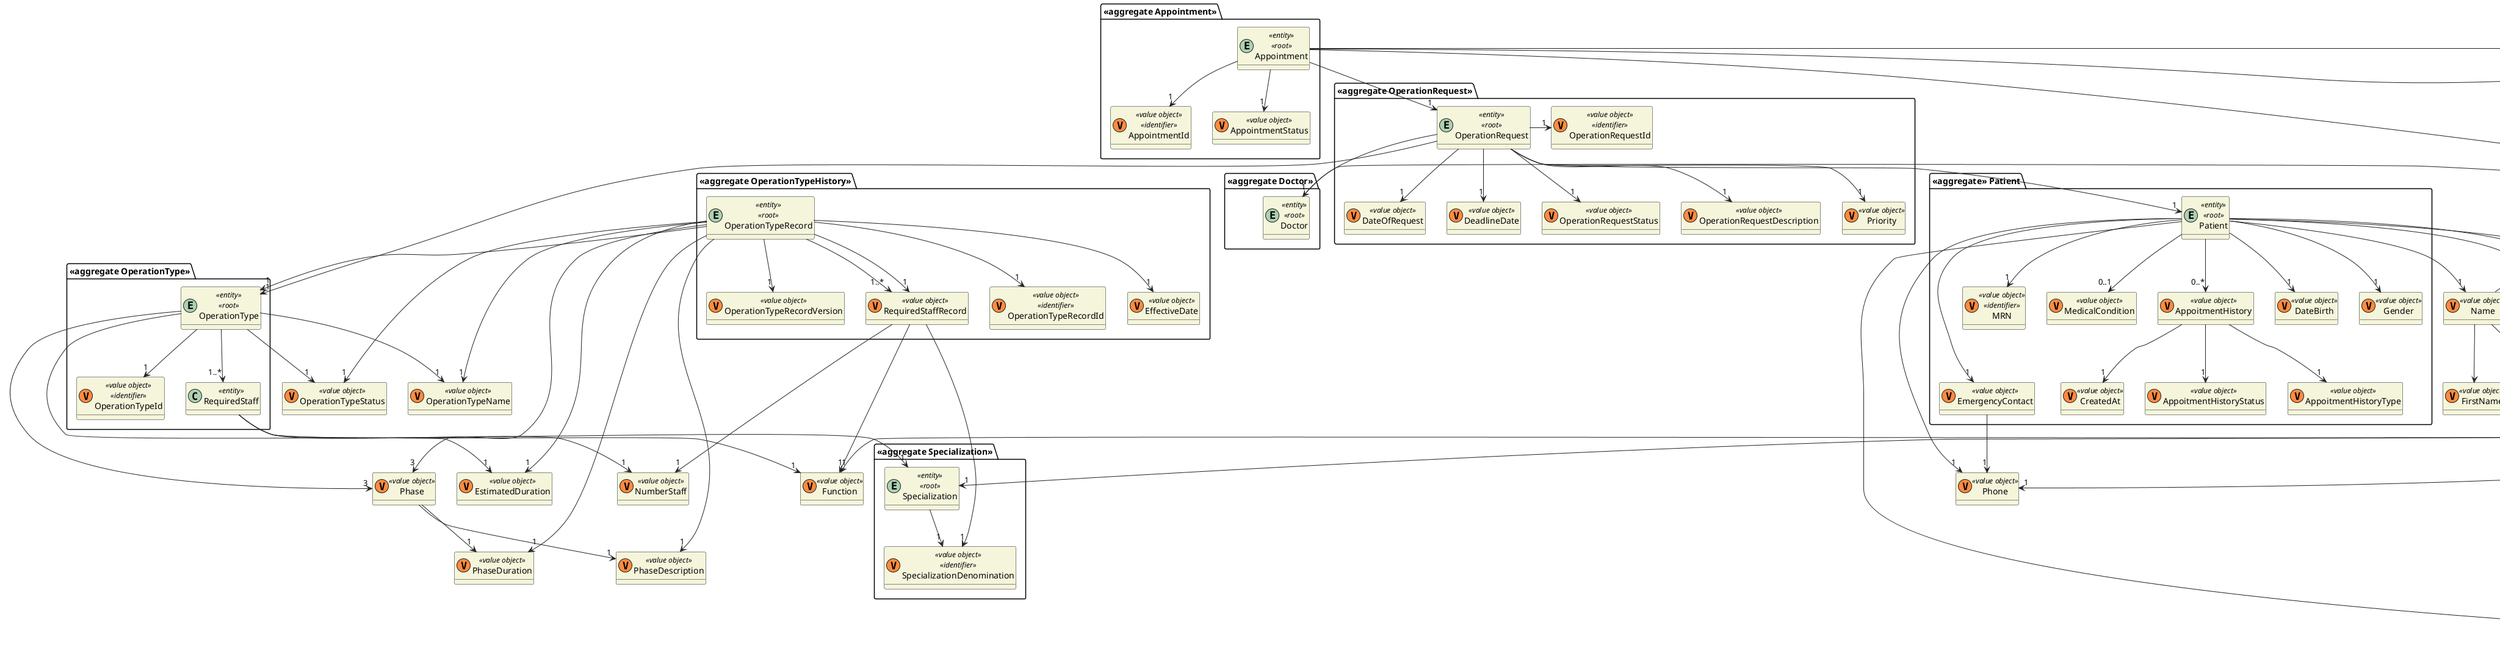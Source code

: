 @startuml
skinparam classAttributeIconSize 0
hide empty attributes
skinparam classBackgroundColor beige
skinparam ArrowColor #222222

class Name <<(V,#FF8B40)value object>> {}

class FirstName <<(V,#FF8B40)value object>> {}
class LastName <<(V,#FF8B40)value object>> {}
class FullName <<(V,#FF8B40)value object>> {}
class Phone <<(V,#FF8B40)value object>> {}
class Email <<(V,#FF8B40)value object>> {}
class Address <<(V,#FF8B40)value object>> {}
class Slot <<(V,#FF8B40)value object>> {}
class Date <<(V,#FF8B40)value object>> {}
class TimeInterval <<(V,#FF8B40)value object>> {}
class Function <<(V,#FF8B40)value object>>  {}
class Status <<(V,#FF8B40)value object>> {}

package "<<aggregate>> Patient" {
    entity Patient <<entity>> <<root>> {}
    class DateBirth <<(V,#FF8B40)value object>> {}
    class Gender <<(V,#FF8B40)value object>> {}
    class EmergencyContact <<(V,#FF8B40)value object>> {}
    class MRN <<(V,#FF8B40)value object>> <<identifier>> {}
    class MedicalCondition <<(V,#FF8B40)value object>> {}
    class AppoitmentHistory <<(V,#FF8B40)value object>> {}
    class AppoitmentHistoryStatus <<(V,#FF8B40)value object>> {}
    class AppoitmentHistoryType <<(V,#FF8B40)value object>> {}
    class CreatedAt <<(V,#FF8B40)value object>> {}
}

package "<<aggregate Staff>>" {
    entity Staff <<entity>><<root>>{}
    class LicenseNumber <<(V,#FF8B40)value object>> <<identifier>> {}
}

package "<<aggregate Doctor>>" {
    entity Doctor <<entity>><<root>>{}
}


package "<<aggregate OperationRequest>>"{
    entity OperationRequest <<entity>> <<root>> {}
    class OperationRequestId <<(V,#FF8B40)value object>> <<identifier>> {}
    class Priority <<(V,#FF8B40)value object>> {}
    class DateOfRequest <<(V,#FF8B40)value object>>  {}
    class DeadlineDate <<(V,#FF8B40)value object>>  {}
    class OperationRequestStatus <<(V,#FF8B40)value object>>
    class OperationRequestDescription <<(V,#FF8B40)value object>>

}

package "<<aggregate OperationType>>"{
    entity OperationType <<entity>> <<root>> {}
    class OperationTypeId <<(V,#FF8B40)value object>> <<identifier>> {}
    class RequiredStaff <<entity>>  {}
}

' Shared Value Objects with Operation Type Record
class EstimatedDuration <<(V,#FF8B40)value object>>  {}
class Phase <<(V,#FF8B40)value object>>  {}
class PhaseDuration <<(V,#FF8B40)value object>>  {}
class PhaseDescription <<(V,#FF8B40)value object>> {}
class OperationTypeStatus <<(V,#FF8B40)value object>> {}
class OperationTypeName <<(V,#FF8B40)value object>>  {}
class NumberStaff <<(V,#FF8B40)value object>>  {}



package "<<aggregate OperationTypeHistory>>"{
    entity OperationTypeRecord <<entity>> <<root>> {}
    class OperationTypeRecordId <<(V,#FF8B40)value object>> <<identifier>> {}
    class EffectiveDate <<(V,#FF8B40)value object>>  {}
    class OperationTypeRecordVersion <<(V,#FF8B40)value object>>  {}
    class RequiredStaffRecord <<(V,#FF8B40)value object>>   {}
}

package "<<aggregate Appointment>>"{
    entity Appointment <<entity>> <<root>> {}
    class AppointmentId <<(V,#FF8B40)value object>> <<identifier>> {}
    class   AppointmentStatus <<(V,#FF8B40)value object>>  {}
}


package "<<aggregate Specialization>>"{
    entity Specialization <<entity>> <<root>> {}
    class SpecializationDenomination <<(V,#FF8B40)value object>> <<identifier>> {}
}

package "<<aggregate Room>>"{
    entity Room <<entity>> <<root>> {}
    class RoomNumber <<(V,#FF8B40)value object>> <<identifier>> {}
    class RoomType <<(V,#FF8B40)value object>>  {}
    class Capacity <<(V,#FF8B40)value object>>  {}
    class CurrentStatus <<(V,#FF8B40)value object>>  {}
    class AvailableEquipment <<(V,#FF8B40)value object>>  {}
}

package "<<aggregate>> User" {
    entity User <<entity>> <<root>>
    class Username <<(V,#FF8B40) value object>> <<identifier>>
    class Role <<(V,#FF8B40) value object>>
}

package "<<aggregate>> Log" {
    entity Log <<entity>> <<root>>
    class Change <<(V,#FF8B40) value object>>
}

Log ---> "1" Date
Log ---> "1" Change
Log ---> "1" User

User -> "1" Status
User --> Username
User ----> Email
User --> Role

Doctor -> "1" Staff

Name --> FirstName
Name -> LastName
Name --> FullName

Room --> "1" RoomNumber
Room --> "1" RoomType
Room --> "1" Capacity
Room --> "1" CurrentStatus
Room --> "1" AvailableEquipment
Room --> "0..*" Slot

Appointment -> "1" Room

OperationType --> "1" OperationTypeId
OperationType --> "1" OperationTypeStatus
OperationType --> "1" OperationTypeName
OperationType --> "1..*" RequiredStaff
RequiredStaff --> "1" Specialization
RequiredStaff --> "1" Function
RequiredStaff --> "1" NumberStaff
OperationType ---> "1" EstimatedDuration
OperationType ---> "3" Phase
Phase --> "1" PhaseDuration
Phase --> "1" PhaseDescription


OperationTypeRecord --> "1" OperationType
OperationTypeRecord --> "1" OperationTypeRecordId
OperationTypeRecord --> "1" OperationTypeRecordVersion
OperationTypeRecord --> "1" EffectiveDate
OperationTypeRecord --> "1" OperationTypeStatus
OperationTypeRecord --> "1" OperationTypeName
OperationTypeRecord --> "1..*" RequiredStaffRecord
OperationTypeRecord --> "1" EstimatedDuration
OperationTypeRecord --> "3" Phase
OperationTypeRecord --> "1" PhaseDuration
OperationTypeRecord --> "1" PhaseDescription
OperationTypeRecord --> "1" RequiredStaffRecord
RequiredStaffRecord --> "1" NumberStaff
RequiredStaffRecord --> "1" Function
RequiredStaffRecord --> "1" SpecializationDenomination



OperationRequest -> "1" OperationRequestId
OperationRequest --> "1" Priority
OperationRequest --> "1" Patient
OperationRequest --> "1" Doctor
OperationRequest ---> "1" OperationType
OperationRequest --> "1" DateOfRequest
OperationRequest --> "1" DeadlineDate
OperationRequest --> "1" OperationRequestStatus
OperationRequest --> "1" OperationRequestDescription

Appointment --> "1" OperationRequest
Appointment --> "1" Slot
Appointment --> "1" AppointmentId
Appointment --> "1" AppointmentStatus
'Appointment --> "1" AppointmentType
Appointment --> "1..*" Staff

Patient -> "1" Status
Patient -> "1" Name
Patient --> "1" DateBirth
Patient --> "1" Gender
Patient ---> "1" EmergencyContact
Patient --> "1" MRN
Patient --> "0..1" MedicalCondition
Patient --> "0..*" AppoitmentHistory
Patient --> "1" Email
Patient --> "1" Phone
Patient --> "1" Address
Patient---> "0..1" User
EmergencyContact --> "1" Phone

AppoitmentHistory --> "1" AppoitmentHistoryStatus
AppoitmentHistory --> "1" AppoitmentHistoryType
AppoitmentHistory --> "1" CreatedAt


Staff --> "1" Status
Staff --> "1" Name
Staff --> "1" Function
Staff ---> "1" Email
Staff ---> "1" Phone
Staff --> "1" Address
Staff --> "1" LicenseNumber
Staff ---> "0..*" Slot
Staff --> "1" Specialization
Staff -> "1" User

Specialization --> "1" SpecializationDenomination
Slot --> "1" Date
Slot --> "1" TimeInterval

@enduml
